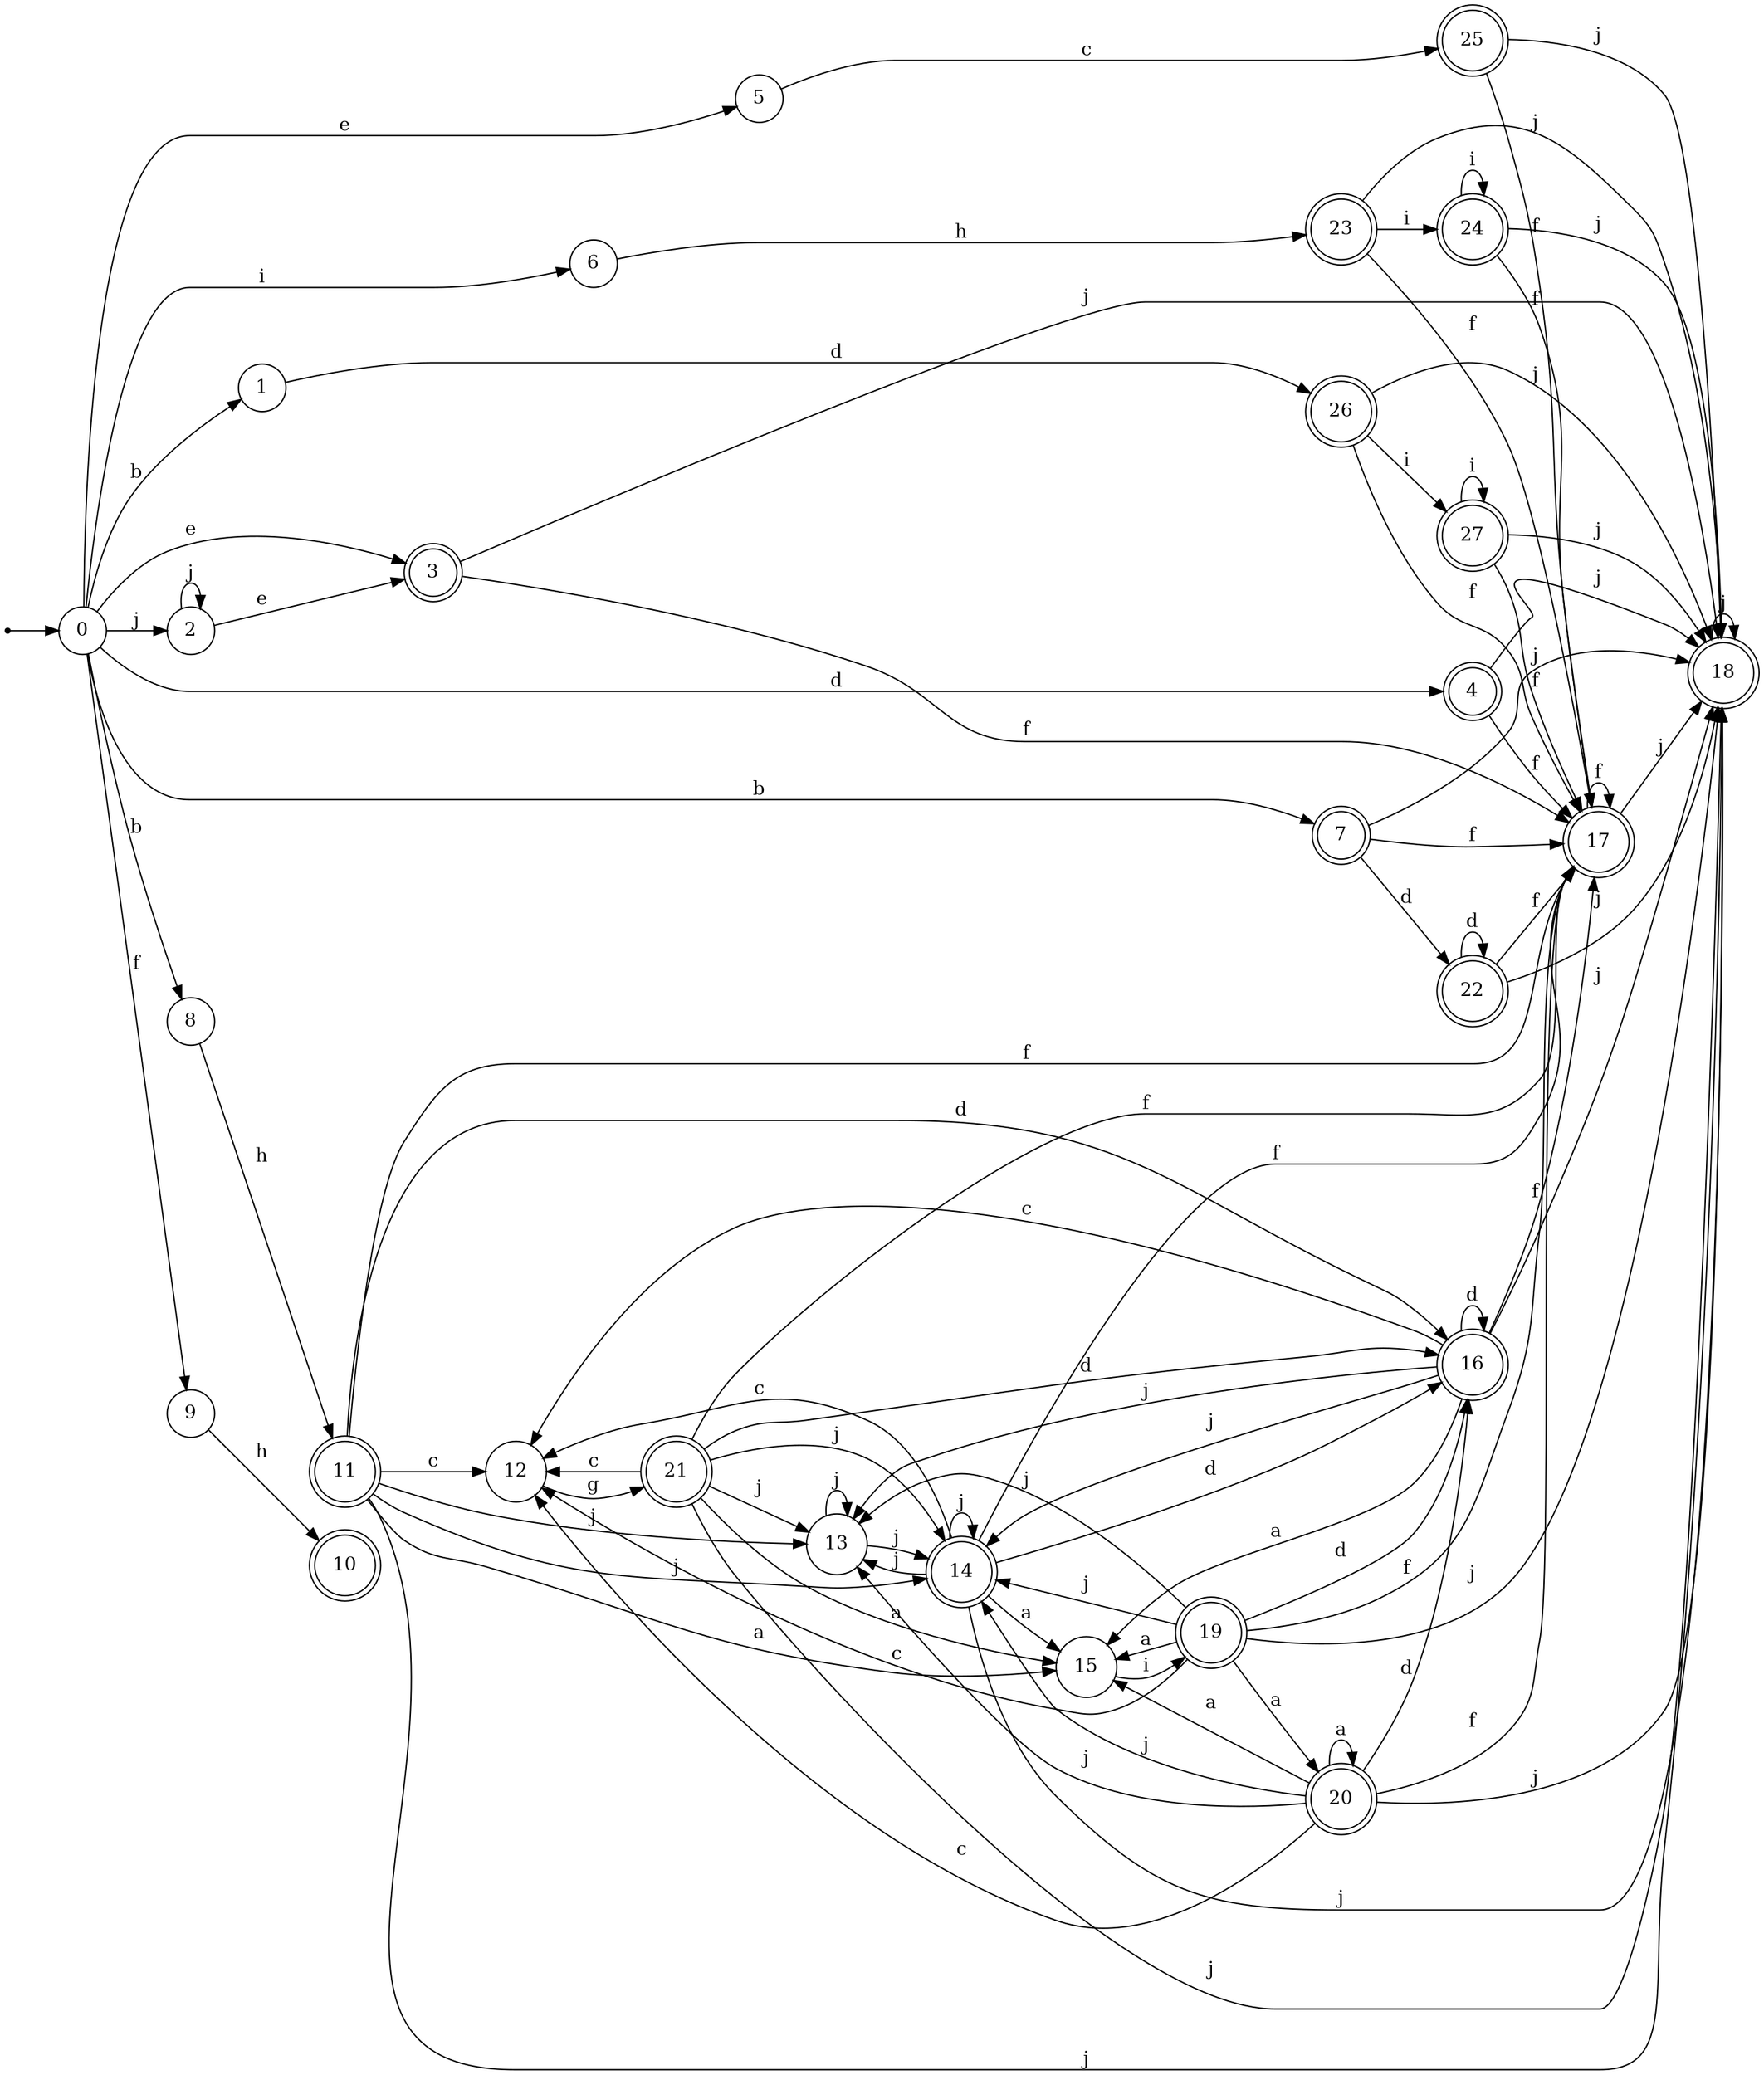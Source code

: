 digraph finite_state_machine {
rankdir=LR;
size="20,20";
node [shape = point]; "dummy0"
node [shape = circle]; "0";
"dummy0" -> "0";
node [shape = circle]; "1";
node [shape = circle]; "2";
node [shape = doublecircle]; "3";node [shape = doublecircle]; "4";node [shape = circle]; "5";
node [shape = circle]; "6";
node [shape = doublecircle]; "7";node [shape = circle]; "8";
node [shape = circle]; "9";
node [shape = doublecircle]; "10";node [shape = doublecircle]; "11";node [shape = circle]; "12";
node [shape = circle]; "13";
node [shape = doublecircle]; "14";node [shape = circle]; "15";
node [shape = doublecircle]; "16";node [shape = doublecircle]; "17";node [shape = doublecircle]; "18";node [shape = doublecircle]; "19";node [shape = doublecircle]; "20";node [shape = doublecircle]; "21";node [shape = doublecircle]; "22";node [shape = doublecircle]; "23";node [shape = doublecircle]; "24";node [shape = doublecircle]; "25";node [shape = doublecircle]; "26";node [shape = doublecircle]; "27";"0" -> "8" [label = "b"];
 "0" -> "1" [label = "b"];
 "0" -> "7" [label = "b"];
 "0" -> "2" [label = "j"];
 "0" -> "3" [label = "e"];
 "0" -> "5" [label = "e"];
 "0" -> "4" [label = "d"];
 "0" -> "6" [label = "i"];
 "0" -> "9" [label = "f"];
 "9" -> "10" [label = "h"];
 "8" -> "11" [label = "h"];
 "11" -> "12" [label = "c"];
 "11" -> "18" [label = "j"];
 "11" -> "13" [label = "j"];
 "11" -> "14" [label = "j"];
 "11" -> "15" [label = "a"];
 "11" -> "16" [label = "d"];
 "11" -> "17" [label = "f"];
 "18" -> "18" [label = "j"];
 "17" -> "17" [label = "f"];
 "17" -> "18" [label = "j"];
 "16" -> "16" [label = "d"];
 "16" -> "12" [label = "c"];
 "16" -> "18" [label = "j"];
 "16" -> "13" [label = "j"];
 "16" -> "14" [label = "j"];
 "16" -> "15" [label = "a"];
 "16" -> "17" [label = "f"];
 "15" -> "19" [label = "i"];
 "19" -> "20" [label = "a"];
 "19" -> "15" [label = "a"];
 "19" -> "12" [label = "c"];
 "19" -> "18" [label = "j"];
 "19" -> "13" [label = "j"];
 "19" -> "14" [label = "j"];
 "19" -> "16" [label = "d"];
 "19" -> "17" [label = "f"];
 "20" -> "20" [label = "a"];
 "20" -> "15" [label = "a"];
 "20" -> "12" [label = "c"];
 "20" -> "18" [label = "j"];
 "20" -> "13" [label = "j"];
 "20" -> "14" [label = "j"];
 "20" -> "16" [label = "d"];
 "20" -> "17" [label = "f"];
 "14" -> "18" [label = "j"];
 "14" -> "13" [label = "j"];
 "14" -> "14" [label = "j"];
 "14" -> "12" [label = "c"];
 "14" -> "15" [label = "a"];
 "14" -> "16" [label = "d"];
 "14" -> "17" [label = "f"];
 "13" -> "13" [label = "j"];
 "13" -> "14" [label = "j"];
 "12" -> "21" [label = "g"];
 "21" -> "12" [label = "c"];
 "21" -> "18" [label = "j"];
 "21" -> "13" [label = "j"];
 "21" -> "14" [label = "j"];
 "21" -> "15" [label = "a"];
 "21" -> "16" [label = "d"];
 "21" -> "17" [label = "f"];
 "7" -> "22" [label = "d"];
 "7" -> "17" [label = "f"];
 "7" -> "18" [label = "j"];
 "22" -> "22" [label = "d"];
 "22" -> "17" [label = "f"];
 "22" -> "18" [label = "j"];
 "6" -> "23" [label = "h"];
 "23" -> "24" [label = "i"];
 "23" -> "17" [label = "f"];
 "23" -> "18" [label = "j"];
 "24" -> "24" [label = "i"];
 "24" -> "17" [label = "f"];
 "24" -> "18" [label = "j"];
 "5" -> "25" [label = "c"];
 "25" -> "17" [label = "f"];
 "25" -> "18" [label = "j"];
 "4" -> "17" [label = "f"];
 "4" -> "18" [label = "j"];
 "3" -> "17" [label = "f"];
 "3" -> "18" [label = "j"];
 "2" -> "2" [label = "j"];
 "2" -> "3" [label = "e"];
 "1" -> "26" [label = "d"];
 "26" -> "27" [label = "i"];
 "26" -> "17" [label = "f"];
 "26" -> "18" [label = "j"];
 "27" -> "27" [label = "i"];
 "27" -> "17" [label = "f"];
 "27" -> "18" [label = "j"];
 }
